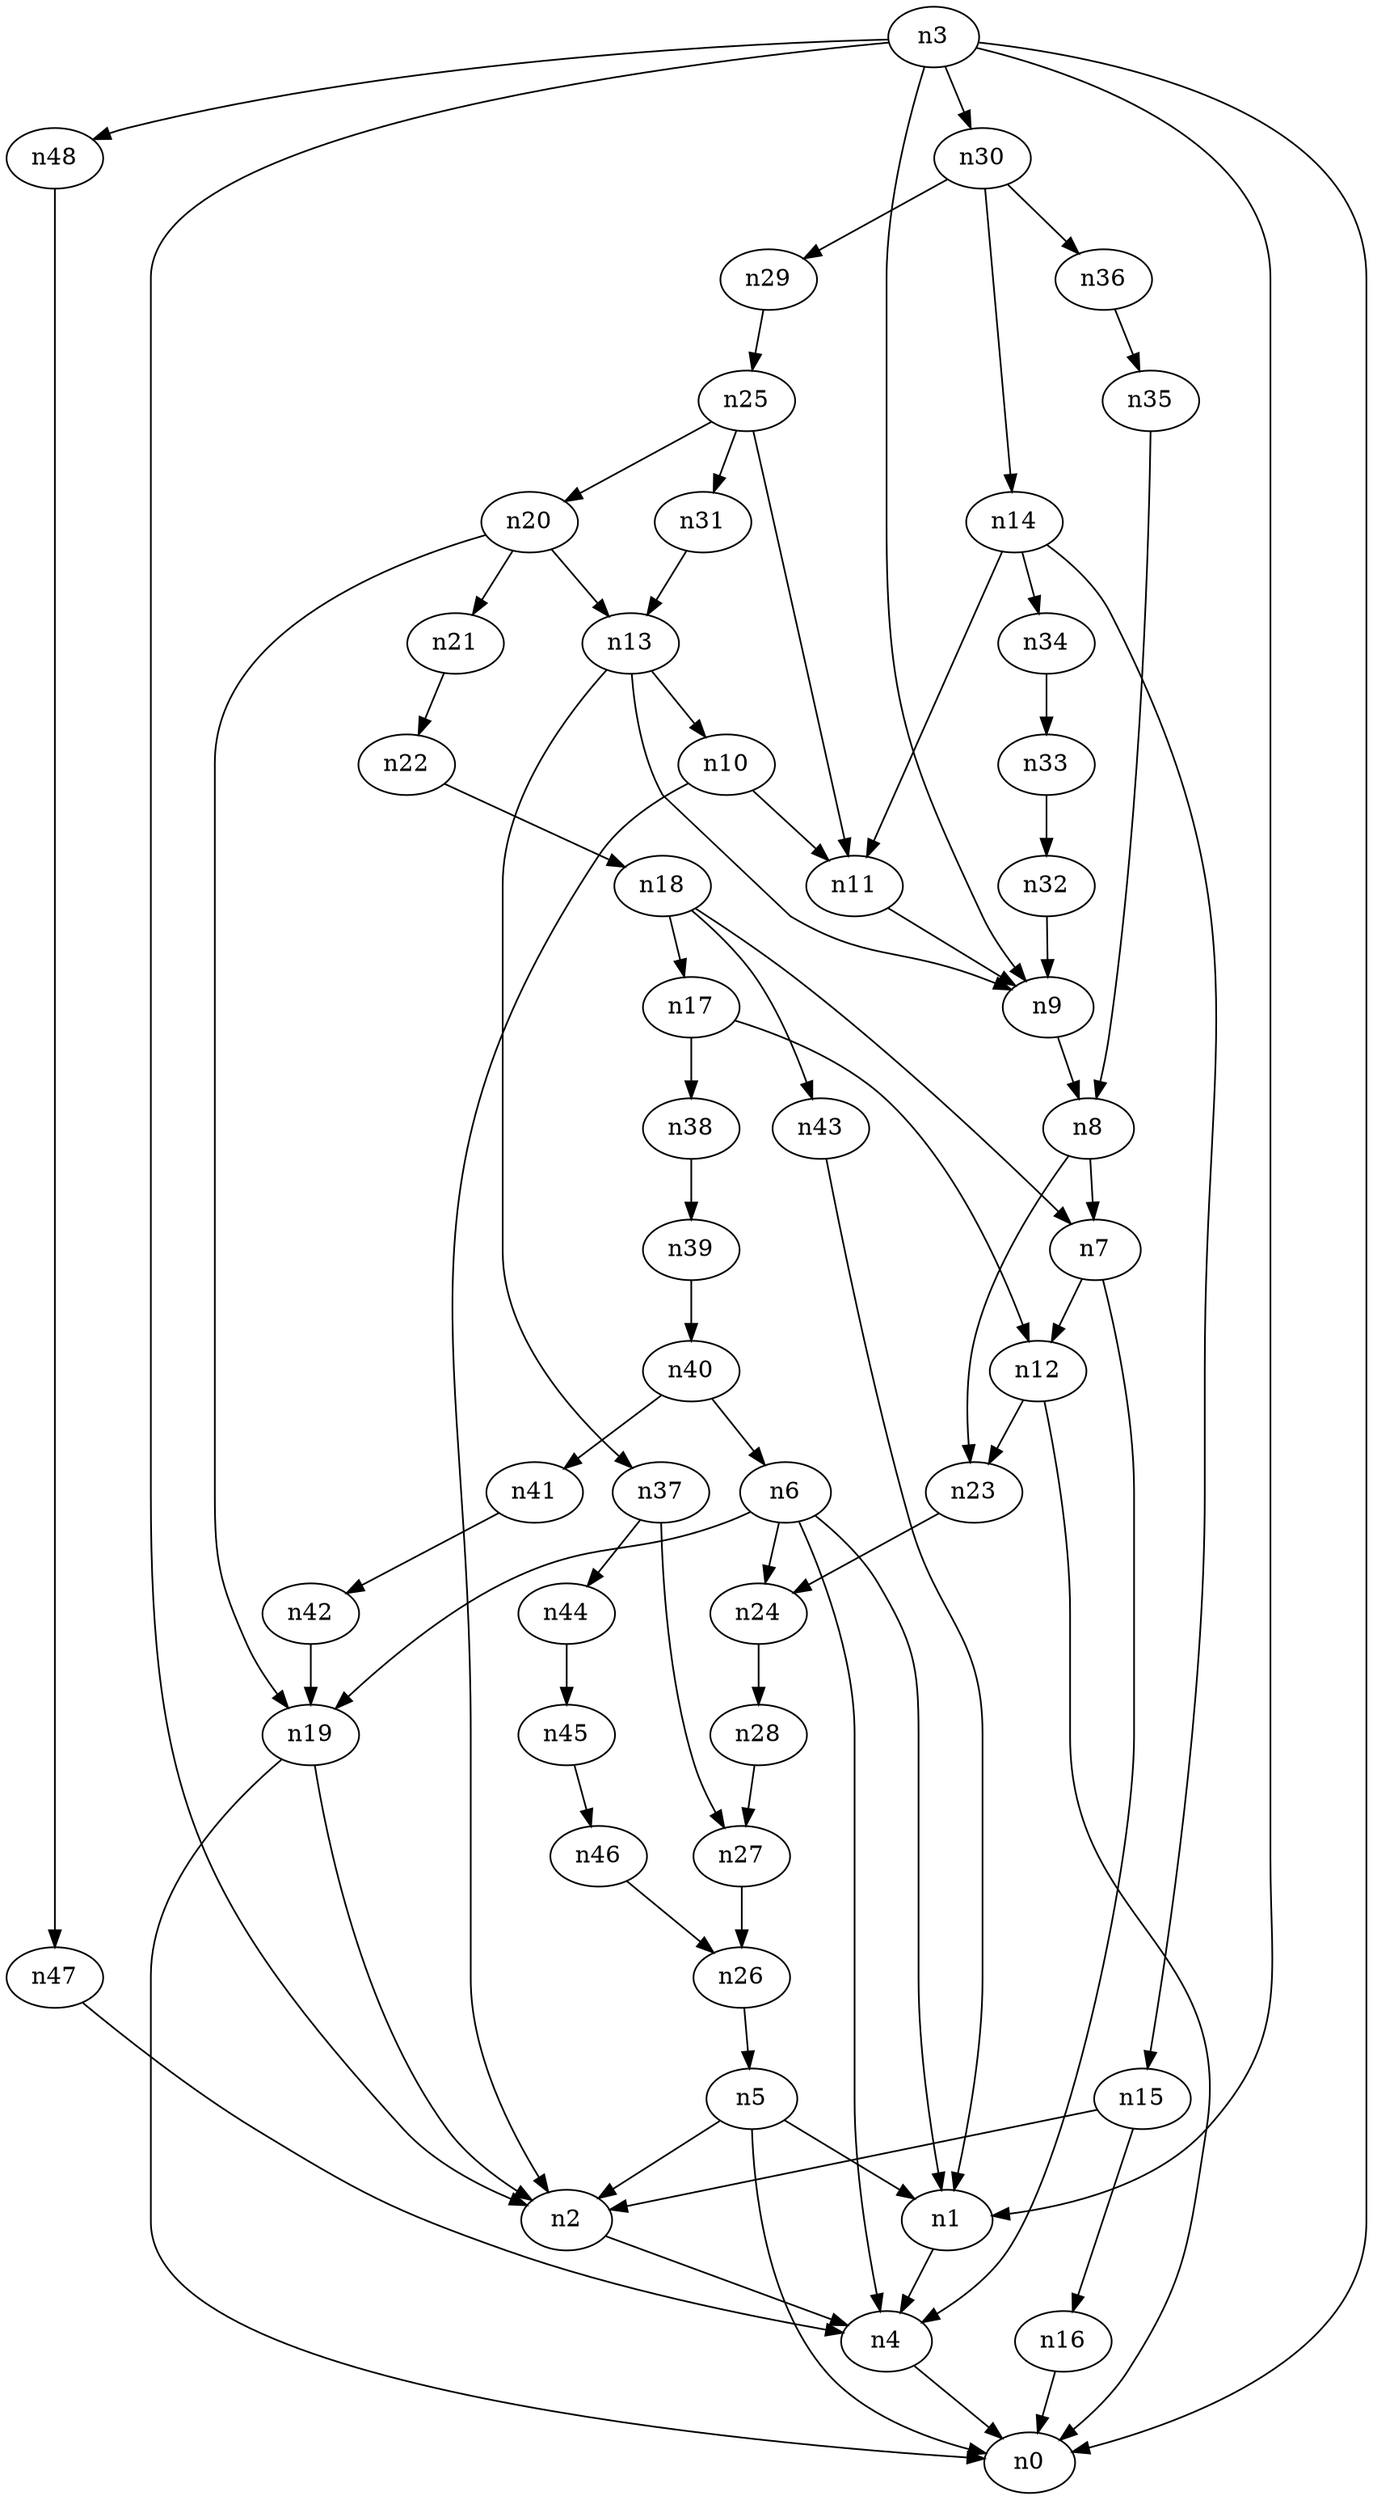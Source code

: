 digraph G {
	n1 -> n4	 [_graphml_id=e4];
	n2 -> n4	 [_graphml_id=e7];
	n3 -> n0	 [_graphml_id=e0];
	n3 -> n1	 [_graphml_id=e3];
	n3 -> n2	 [_graphml_id=e6];
	n3 -> n9	 [_graphml_id=e14];
	n3 -> n30	 [_graphml_id=e71];
	n3 -> n48	 [_graphml_id=e78];
	n4 -> n0	 [_graphml_id=e1];
	n5 -> n0	 [_graphml_id=e2];
	n5 -> n1	 [_graphml_id=e5];
	n5 -> n2	 [_graphml_id=e8];
	n6 -> n1	 [_graphml_id=e9];
	n6 -> n4	 [_graphml_id=e10];
	n6 -> n19	 [_graphml_id=e29];
	n6 -> n24	 [_graphml_id=e38];
	n7 -> n4	 [_graphml_id=e11];
	n7 -> n12	 [_graphml_id=e18];
	n8 -> n7	 [_graphml_id=e12];
	n8 -> n23	 [_graphml_id=e61];
	n9 -> n8	 [_graphml_id=e13];
	n10 -> n2	 [_graphml_id=e15];
	n10 -> n11	 [_graphml_id=e16];
	n11 -> n9	 [_graphml_id=e17];
	n12 -> n0	 [_graphml_id=e19];
	n12 -> n23	 [_graphml_id=e36];
	n13 -> n9	 [_graphml_id=e21];
	n13 -> n10	 [_graphml_id=e20];
	n13 -> n37	 [_graphml_id=e59];
	n14 -> n11	 [_graphml_id=e22];
	n14 -> n15	 [_graphml_id=e23];
	n14 -> n34	 [_graphml_id=e55];
	n15 -> n2	 [_graphml_id=e31];
	n15 -> n16	 [_graphml_id=e24];
	n16 -> n0	 [_graphml_id=e25];
	n17 -> n12	 [_graphml_id=e26];
	n17 -> n38	 [_graphml_id=e62];
	n18 -> n7	 [_graphml_id=e28];
	n18 -> n17	 [_graphml_id=e27];
	n18 -> n43	 [_graphml_id=e69];
	n19 -> n0	 [_graphml_id=e30];
	n19 -> n2	 [_graphml_id=e51];
	n20 -> n13	 [_graphml_id=e32];
	n20 -> n19	 [_graphml_id=e41];
	n20 -> n21	 [_graphml_id=e33];
	n21 -> n22	 [_graphml_id=e34];
	n22 -> n18	 [_graphml_id=e35];
	n23 -> n24	 [_graphml_id=e37];
	n24 -> n28	 [_graphml_id=e45];
	n25 -> n11	 [_graphml_id=e39];
	n25 -> n20	 [_graphml_id=e40];
	n25 -> n31	 [_graphml_id=e50];
	n26 -> n5	 [_graphml_id=e42];
	n27 -> n26	 [_graphml_id=e43];
	n28 -> n27	 [_graphml_id=e44];
	n29 -> n25	 [_graphml_id=e46];
	n30 -> n14	 [_graphml_id=e48];
	n30 -> n29	 [_graphml_id=e47];
	n30 -> n36	 [_graphml_id=e58];
	n31 -> n13	 [_graphml_id=e49];
	n32 -> n9	 [_graphml_id=e52];
	n33 -> n32	 [_graphml_id=e53];
	n34 -> n33	 [_graphml_id=e54];
	n35 -> n8	 [_graphml_id=e56];
	n36 -> n35	 [_graphml_id=e57];
	n37 -> n27	 [_graphml_id=e60];
	n37 -> n44	 [_graphml_id=e72];
	n38 -> n39	 [_graphml_id=e63];
	n39 -> n40	 [_graphml_id=e64];
	n40 -> n6	 [_graphml_id=e65];
	n40 -> n41	 [_graphml_id=e66];
	n41 -> n42	 [_graphml_id=e67];
	n42 -> n19	 [_graphml_id=e68];
	n43 -> n1	 [_graphml_id=e70];
	n44 -> n45	 [_graphml_id=e73];
	n45 -> n46	 [_graphml_id=e74];
	n46 -> n26	 [_graphml_id=e75];
	n47 -> n4	 [_graphml_id=e76];
	n48 -> n47	 [_graphml_id=e77];
}
